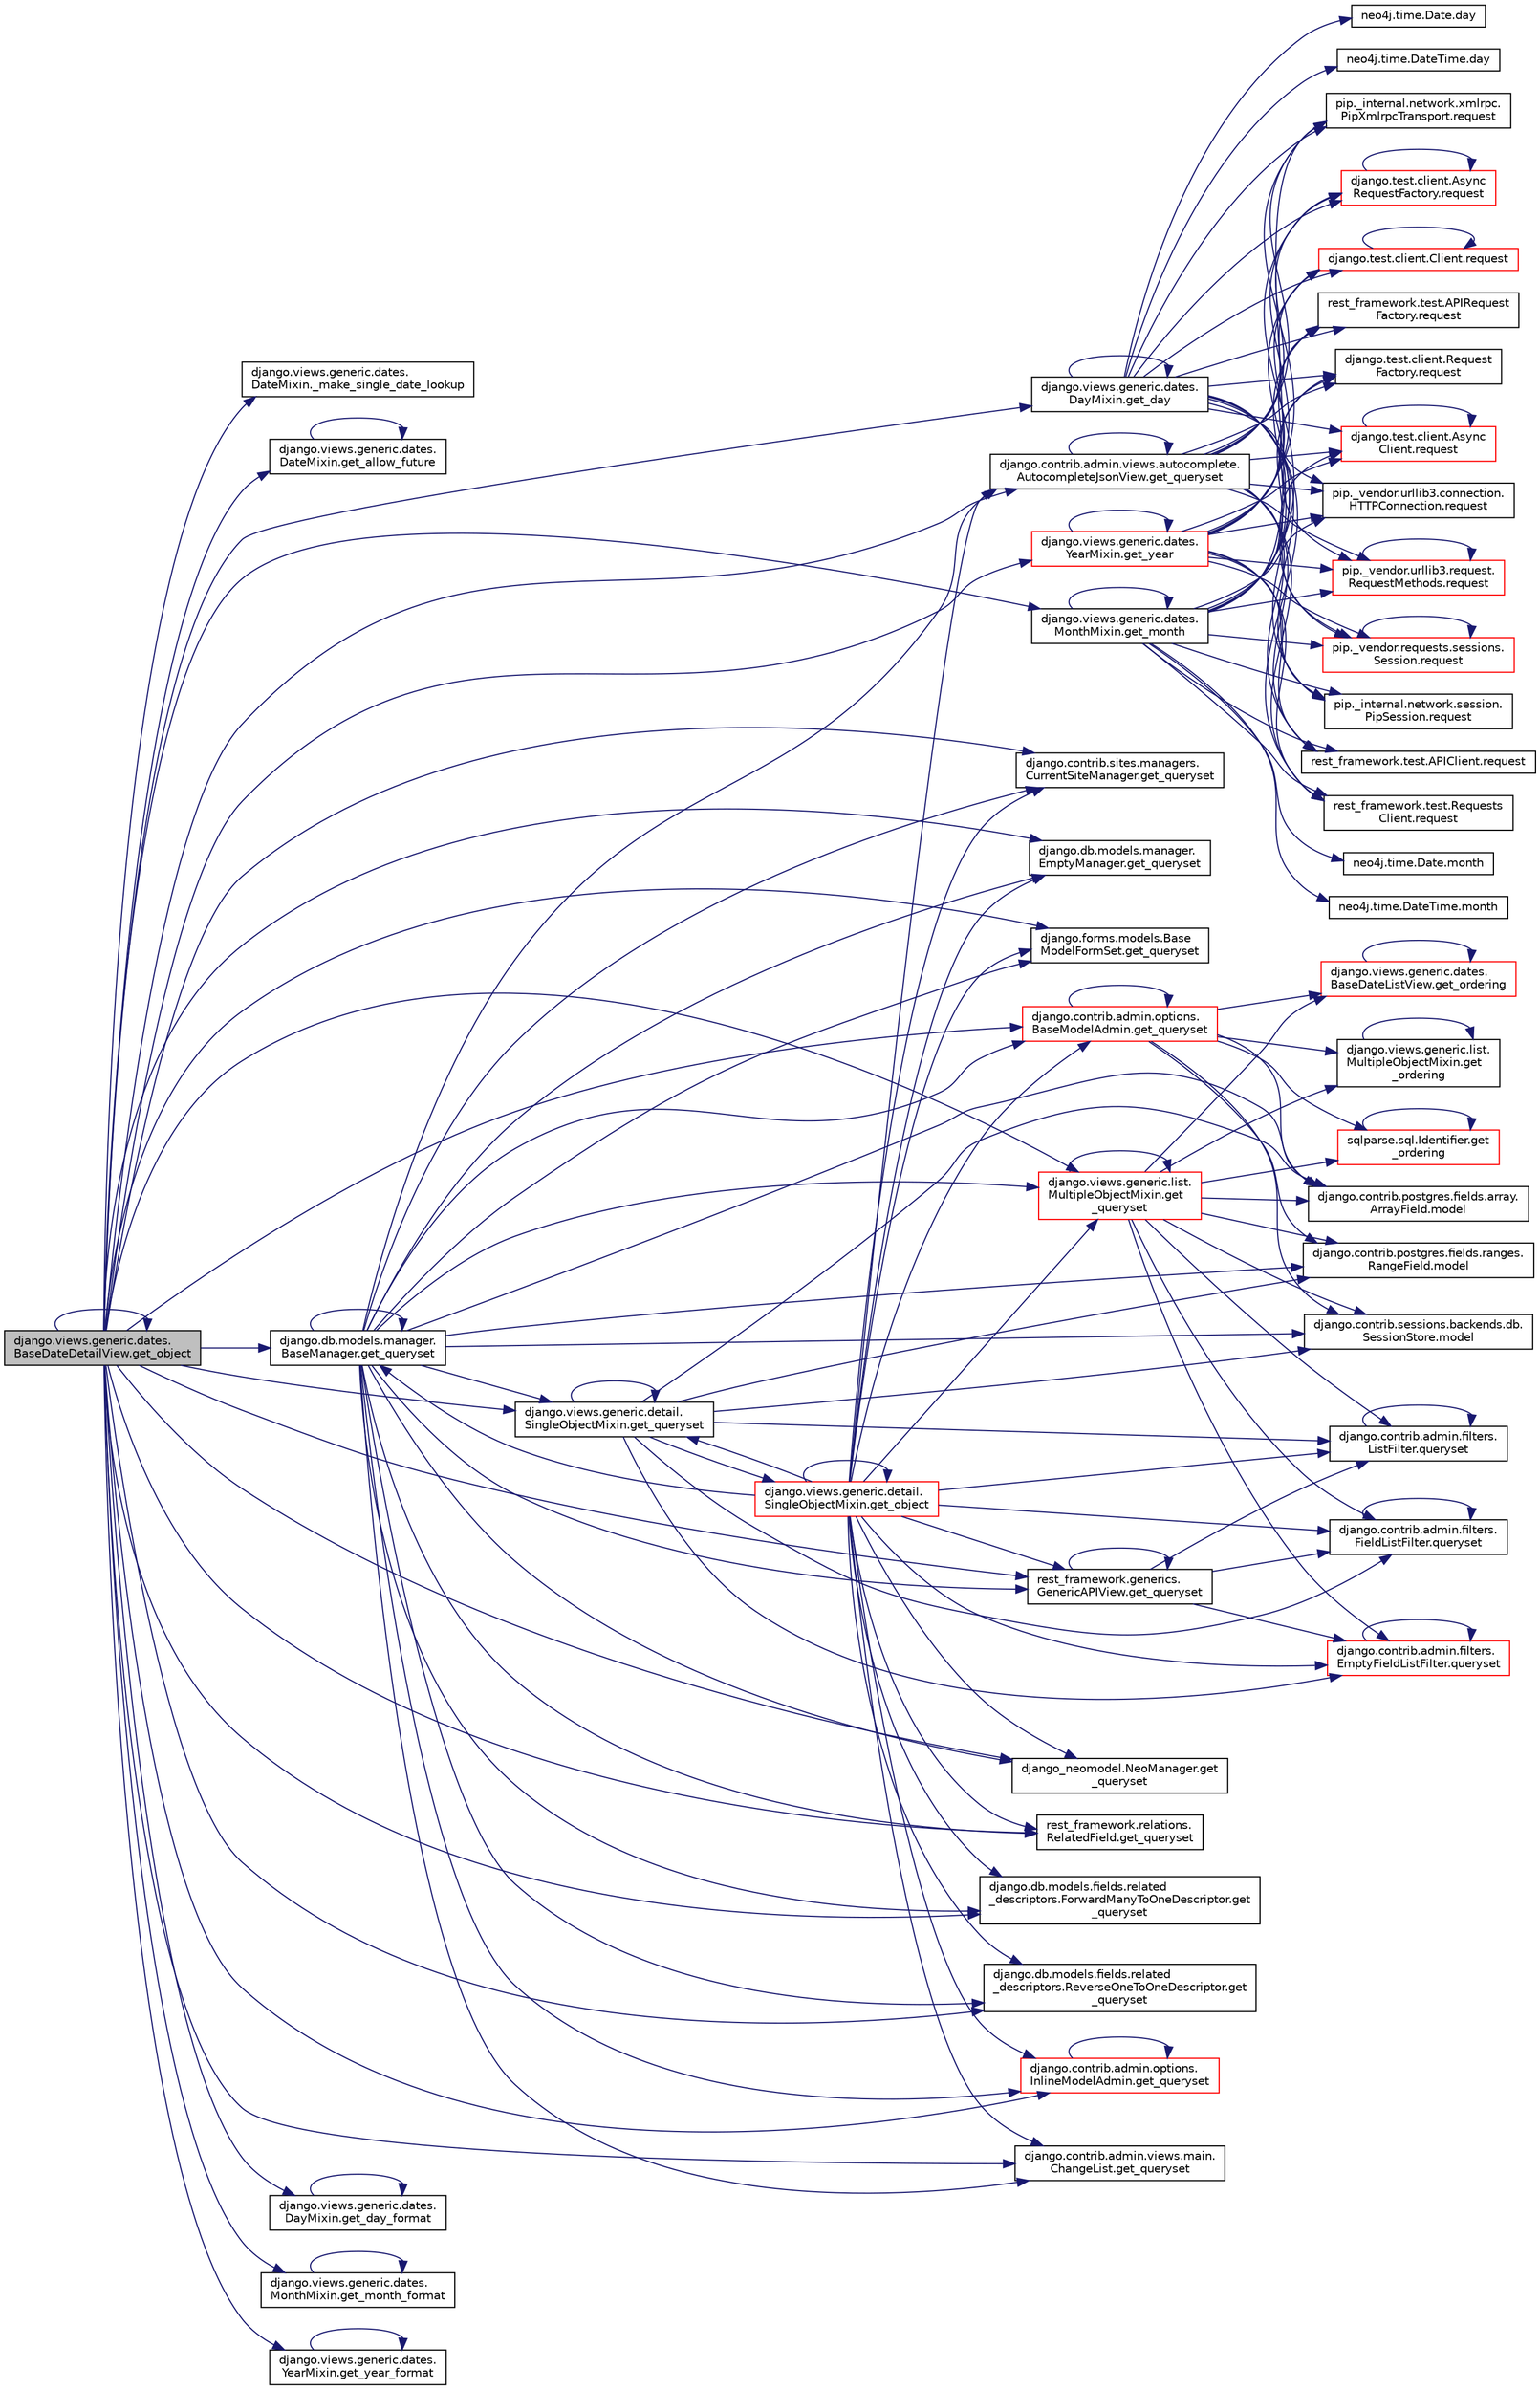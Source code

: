 digraph "django.views.generic.dates.BaseDateDetailView.get_object"
{
 // LATEX_PDF_SIZE
  edge [fontname="Helvetica",fontsize="10",labelfontname="Helvetica",labelfontsize="10"];
  node [fontname="Helvetica",fontsize="10",shape=record];
  rankdir="LR";
  Node1 [label="django.views.generic.dates.\lBaseDateDetailView.get_object",height=0.2,width=0.4,color="black", fillcolor="grey75", style="filled", fontcolor="black",tooltip=" "];
  Node1 -> Node2 [color="midnightblue",fontsize="10",style="solid",fontname="Helvetica"];
  Node2 [label="django.views.generic.dates.\lDateMixin._make_single_date_lookup",height=0.2,width=0.4,color="black", fillcolor="white", style="filled",URL="$d7/d82/classdjango_1_1views_1_1generic_1_1dates_1_1_date_mixin.html#ae7cef4fffacd8bf5680121abb0446dc0",tooltip=" "];
  Node1 -> Node3 [color="midnightblue",fontsize="10",style="solid",fontname="Helvetica"];
  Node3 [label="django.views.generic.dates.\lDateMixin.get_allow_future",height=0.2,width=0.4,color="black", fillcolor="white", style="filled",URL="$d7/d82/classdjango_1_1views_1_1generic_1_1dates_1_1_date_mixin.html#ae50a05c580239935df40fb744db3aaef",tooltip=" "];
  Node3 -> Node3 [color="midnightblue",fontsize="10",style="solid",fontname="Helvetica"];
  Node1 -> Node4 [color="midnightblue",fontsize="10",style="solid",fontname="Helvetica"];
  Node4 [label="django.views.generic.dates.\lDayMixin.get_day",height=0.2,width=0.4,color="black", fillcolor="white", style="filled",URL="$db/d20/classdjango_1_1views_1_1generic_1_1dates_1_1_day_mixin.html#a64010d8b7ba7da12f3a6bafd4abb7d81",tooltip=" "];
  Node4 -> Node5 [color="midnightblue",fontsize="10",style="solid",fontname="Helvetica"];
  Node5 [label="neo4j.time.Date.day",height=0.2,width=0.4,color="black", fillcolor="white", style="filled",URL="$d1/d6f/classneo4j_1_1time_1_1_date.html#ab95a282f99b0a448a518aafb3075244a",tooltip=" "];
  Node4 -> Node6 [color="midnightblue",fontsize="10",style="solid",fontname="Helvetica"];
  Node6 [label="neo4j.time.DateTime.day",height=0.2,width=0.4,color="black", fillcolor="white", style="filled",URL="$d4/dcd/classneo4j_1_1time_1_1_date_time.html#aec785c8929ac161ae9c7ea4c4b1adccd",tooltip=" "];
  Node4 -> Node4 [color="midnightblue",fontsize="10",style="solid",fontname="Helvetica"];
  Node4 -> Node7 [color="midnightblue",fontsize="10",style="solid",fontname="Helvetica"];
  Node7 [label="pip._internal.network.xmlrpc.\lPipXmlrpcTransport.request",height=0.2,width=0.4,color="black", fillcolor="white", style="filled",URL="$dd/d8a/classpip_1_1__internal_1_1network_1_1xmlrpc_1_1_pip_xmlrpc_transport.html#adb84317dcc522d845a56ce9cc4f82522",tooltip=" "];
  Node4 -> Node8 [color="midnightblue",fontsize="10",style="solid",fontname="Helvetica"];
  Node8 [label="django.test.client.Async\lRequestFactory.request",height=0.2,width=0.4,color="red", fillcolor="white", style="filled",URL="$d6/de5/classdjango_1_1test_1_1client_1_1_async_request_factory.html#a8dcee74bc0f05203aa2aa2aad95555a9",tooltip=" "];
  Node8 -> Node8 [color="midnightblue",fontsize="10",style="solid",fontname="Helvetica"];
  Node4 -> Node10 [color="midnightblue",fontsize="10",style="solid",fontname="Helvetica"];
  Node10 [label="django.test.client.Client.request",height=0.2,width=0.4,color="red", fillcolor="white", style="filled",URL="$d2/d2e/classdjango_1_1test_1_1client_1_1_client.html#a4b25cead120a234c08a522e016cb6138",tooltip=" "];
  Node10 -> Node10 [color="midnightblue",fontsize="10",style="solid",fontname="Helvetica"];
  Node4 -> Node15 [color="midnightblue",fontsize="10",style="solid",fontname="Helvetica"];
  Node15 [label="rest_framework.test.APIRequest\lFactory.request",height=0.2,width=0.4,color="black", fillcolor="white", style="filled",URL="$da/d3c/classrest__framework_1_1test_1_1_a_p_i_request_factory.html#abd5931aada009b9fb1f1577613acd058",tooltip=" "];
  Node4 -> Node16 [color="midnightblue",fontsize="10",style="solid",fontname="Helvetica"];
  Node16 [label="django.test.client.Request\lFactory.request",height=0.2,width=0.4,color="black", fillcolor="white", style="filled",URL="$db/d7f/classdjango_1_1test_1_1client_1_1_request_factory.html#a12550839ba4cbabcf38bff0d2ff69f0a",tooltip=" "];
  Node4 -> Node17 [color="midnightblue",fontsize="10",style="solid",fontname="Helvetica"];
  Node17 [label="django.test.client.Async\lClient.request",height=0.2,width=0.4,color="red", fillcolor="white", style="filled",URL="$d9/dd7/classdjango_1_1test_1_1client_1_1_async_client.html#a38330cfdf01cb69d3dd0bdb8b9777bd9",tooltip=" "];
  Node17 -> Node17 [color="midnightblue",fontsize="10",style="solid",fontname="Helvetica"];
  Node4 -> Node18 [color="midnightblue",fontsize="10",style="solid",fontname="Helvetica"];
  Node18 [label="pip._vendor.urllib3.connection.\lHTTPConnection.request",height=0.2,width=0.4,color="black", fillcolor="white", style="filled",URL="$d2/d75/classpip_1_1__vendor_1_1urllib3_1_1connection_1_1_h_t_t_p_connection.html#ae44707607a133fa0d27085cc2ea9ef85",tooltip=" "];
  Node4 -> Node19 [color="midnightblue",fontsize="10",style="solid",fontname="Helvetica"];
  Node19 [label="pip._vendor.urllib3.request.\lRequestMethods.request",height=0.2,width=0.4,color="red", fillcolor="white", style="filled",URL="$de/d48/classpip_1_1__vendor_1_1urllib3_1_1request_1_1_request_methods.html#a875ca454fac77c856bdf0cbe44f8fb64",tooltip=" "];
  Node19 -> Node19 [color="midnightblue",fontsize="10",style="solid",fontname="Helvetica"];
  Node4 -> Node50 [color="midnightblue",fontsize="10",style="solid",fontname="Helvetica"];
  Node50 [label="pip._vendor.requests.sessions.\lSession.request",height=0.2,width=0.4,color="red", fillcolor="white", style="filled",URL="$da/de9/classpip_1_1__vendor_1_1requests_1_1sessions_1_1_session.html#a718b60e99280c6ef1a346cb6dc0a90c8",tooltip=" "];
  Node50 -> Node50 [color="midnightblue",fontsize="10",style="solid",fontname="Helvetica"];
  Node4 -> Node480 [color="midnightblue",fontsize="10",style="solid",fontname="Helvetica"];
  Node480 [label="pip._internal.network.session.\lPipSession.request",height=0.2,width=0.4,color="black", fillcolor="white", style="filled",URL="$d9/dc2/classpip_1_1__internal_1_1network_1_1session_1_1_pip_session.html#a9c968f2f764cbd41db6684fafb5b1e6a",tooltip=" "];
  Node4 -> Node478 [color="midnightblue",fontsize="10",style="solid",fontname="Helvetica"];
  Node478 [label="rest_framework.test.APIClient.request",height=0.2,width=0.4,color="black", fillcolor="white", style="filled",URL="$da/d51/classrest__framework_1_1test_1_1_a_p_i_client.html#a77b55b2a0a90921243b61303fc37e59d",tooltip=" "];
  Node4 -> Node479 [color="midnightblue",fontsize="10",style="solid",fontname="Helvetica"];
  Node479 [label="rest_framework.test.Requests\lClient.request",height=0.2,width=0.4,color="black", fillcolor="white", style="filled",URL="$de/dc8/classrest__framework_1_1test_1_1_requests_client.html#ae6de53b1244ae8817b8bf8d6838b72ba",tooltip=" "];
  Node1 -> Node5526 [color="midnightblue",fontsize="10",style="solid",fontname="Helvetica"];
  Node5526 [label="django.views.generic.dates.\lDayMixin.get_day_format",height=0.2,width=0.4,color="black", fillcolor="white", style="filled",URL="$db/d20/classdjango_1_1views_1_1generic_1_1dates_1_1_day_mixin.html#a0d97b1cf37de962c21ff3da167072795",tooltip=" "];
  Node5526 -> Node5526 [color="midnightblue",fontsize="10",style="solid",fontname="Helvetica"];
  Node1 -> Node5527 [color="midnightblue",fontsize="10",style="solid",fontname="Helvetica"];
  Node5527 [label="django.views.generic.dates.\lMonthMixin.get_month",height=0.2,width=0.4,color="black", fillcolor="white", style="filled",URL="$de/d58/classdjango_1_1views_1_1generic_1_1dates_1_1_month_mixin.html#a1279c3c7a535b838a7693db7689a170d",tooltip=" "];
  Node5527 -> Node5527 [color="midnightblue",fontsize="10",style="solid",fontname="Helvetica"];
  Node5527 -> Node2636 [color="midnightblue",fontsize="10",style="solid",fontname="Helvetica"];
  Node2636 [label="neo4j.time.Date.month",height=0.2,width=0.4,color="black", fillcolor="white", style="filled",URL="$d1/d6f/classneo4j_1_1time_1_1_date.html#a3342b244a95e73d205aa3bc6571eb2ee",tooltip=" "];
  Node5527 -> Node2637 [color="midnightblue",fontsize="10",style="solid",fontname="Helvetica"];
  Node2637 [label="neo4j.time.DateTime.month",height=0.2,width=0.4,color="black", fillcolor="white", style="filled",URL="$d4/dcd/classneo4j_1_1time_1_1_date_time.html#a6cda574ba49b93ea584bb07d769b966f",tooltip=" "];
  Node5527 -> Node16 [color="midnightblue",fontsize="10",style="solid",fontname="Helvetica"];
  Node5527 -> Node8 [color="midnightblue",fontsize="10",style="solid",fontname="Helvetica"];
  Node5527 -> Node10 [color="midnightblue",fontsize="10",style="solid",fontname="Helvetica"];
  Node5527 -> Node17 [color="midnightblue",fontsize="10",style="solid",fontname="Helvetica"];
  Node5527 -> Node7 [color="midnightblue",fontsize="10",style="solid",fontname="Helvetica"];
  Node5527 -> Node15 [color="midnightblue",fontsize="10",style="solid",fontname="Helvetica"];
  Node5527 -> Node19 [color="midnightblue",fontsize="10",style="solid",fontname="Helvetica"];
  Node5527 -> Node478 [color="midnightblue",fontsize="10",style="solid",fontname="Helvetica"];
  Node5527 -> Node479 [color="midnightblue",fontsize="10",style="solid",fontname="Helvetica"];
  Node5527 -> Node18 [color="midnightblue",fontsize="10",style="solid",fontname="Helvetica"];
  Node5527 -> Node50 [color="midnightblue",fontsize="10",style="solid",fontname="Helvetica"];
  Node5527 -> Node480 [color="midnightblue",fontsize="10",style="solid",fontname="Helvetica"];
  Node1 -> Node5528 [color="midnightblue",fontsize="10",style="solid",fontname="Helvetica"];
  Node5528 [label="django.views.generic.dates.\lMonthMixin.get_month_format",height=0.2,width=0.4,color="black", fillcolor="white", style="filled",URL="$de/d58/classdjango_1_1views_1_1generic_1_1dates_1_1_month_mixin.html#a8159f506a4b83a0e6a7abc9c5b84b7aa",tooltip=" "];
  Node5528 -> Node5528 [color="midnightblue",fontsize="10",style="solid",fontname="Helvetica"];
  Node1 -> Node1 [color="midnightblue",fontsize="10",style="solid",fontname="Helvetica"];
  Node1 -> Node715 [color="midnightblue",fontsize="10",style="solid",fontname="Helvetica"];
  Node715 [label="django.contrib.admin.views.autocomplete.\lAutocompleteJsonView.get_queryset",height=0.2,width=0.4,color="black", fillcolor="white", style="filled",URL="$d5/d24/classdjango_1_1contrib_1_1admin_1_1views_1_1autocomplete_1_1_autocomplete_json_view.html#aeba422d947101bce361f0fd32ff7d4d4",tooltip=" "];
  Node715 -> Node715 [color="midnightblue",fontsize="10",style="solid",fontname="Helvetica"];
  Node715 -> Node16 [color="midnightblue",fontsize="10",style="solid",fontname="Helvetica"];
  Node715 -> Node8 [color="midnightblue",fontsize="10",style="solid",fontname="Helvetica"];
  Node715 -> Node10 [color="midnightblue",fontsize="10",style="solid",fontname="Helvetica"];
  Node715 -> Node17 [color="midnightblue",fontsize="10",style="solid",fontname="Helvetica"];
  Node715 -> Node7 [color="midnightblue",fontsize="10",style="solid",fontname="Helvetica"];
  Node715 -> Node15 [color="midnightblue",fontsize="10",style="solid",fontname="Helvetica"];
  Node715 -> Node18 [color="midnightblue",fontsize="10",style="solid",fontname="Helvetica"];
  Node715 -> Node19 [color="midnightblue",fontsize="10",style="solid",fontname="Helvetica"];
  Node715 -> Node50 [color="midnightblue",fontsize="10",style="solid",fontname="Helvetica"];
  Node715 -> Node480 [color="midnightblue",fontsize="10",style="solid",fontname="Helvetica"];
  Node715 -> Node478 [color="midnightblue",fontsize="10",style="solid",fontname="Helvetica"];
  Node715 -> Node479 [color="midnightblue",fontsize="10",style="solid",fontname="Helvetica"];
  Node1 -> Node716 [color="midnightblue",fontsize="10",style="solid",fontname="Helvetica"];
  Node716 [label="django.contrib.sites.managers.\lCurrentSiteManager.get_queryset",height=0.2,width=0.4,color="black", fillcolor="white", style="filled",URL="$dd/d05/classdjango_1_1contrib_1_1sites_1_1managers_1_1_current_site_manager.html#a62f5f3f9f1b932f3bcd36601d46e7509",tooltip=" "];
  Node1 -> Node717 [color="midnightblue",fontsize="10",style="solid",fontname="Helvetica"];
  Node717 [label="django.db.models.manager.\lBaseManager.get_queryset",height=0.2,width=0.4,color="black", fillcolor="white", style="filled",URL="$d1/d1c/classdjango_1_1db_1_1models_1_1manager_1_1_base_manager.html#af0391e929a911c2647412e6e030c28e8",tooltip="PROXIES TO QUERYSET #."];
  Node717 -> Node715 [color="midnightblue",fontsize="10",style="solid",fontname="Helvetica"];
  Node717 -> Node716 [color="midnightblue",fontsize="10",style="solid",fontname="Helvetica"];
  Node717 -> Node717 [color="midnightblue",fontsize="10",style="solid",fontname="Helvetica"];
  Node717 -> Node718 [color="midnightblue",fontsize="10",style="solid",fontname="Helvetica"];
  Node718 [label="django.db.models.manager.\lEmptyManager.get_queryset",height=0.2,width=0.4,color="black", fillcolor="white", style="filled",URL="$d6/da8/classdjango_1_1db_1_1models_1_1manager_1_1_empty_manager.html#a0a5e7cb6efe5e4cb3b15779cf64d1537",tooltip=" "];
  Node717 -> Node719 [color="midnightblue",fontsize="10",style="solid",fontname="Helvetica"];
  Node719 [label="django.forms.models.Base\lModelFormSet.get_queryset",height=0.2,width=0.4,color="black", fillcolor="white", style="filled",URL="$d5/d31/classdjango_1_1forms_1_1models_1_1_base_model_form_set.html#a0ac048453b4a14ff61ebb6c072c29e7e",tooltip=" "];
  Node717 -> Node720 [color="midnightblue",fontsize="10",style="solid",fontname="Helvetica"];
  Node720 [label="django.views.generic.detail.\lSingleObjectMixin.get_queryset",height=0.2,width=0.4,color="black", fillcolor="white", style="filled",URL="$d2/d8d/classdjango_1_1views_1_1generic_1_1detail_1_1_single_object_mixin.html#a7471c8ca174db55504da01b1a06cc5ba",tooltip=" "];
  Node720 -> Node721 [color="midnightblue",fontsize="10",style="solid",fontname="Helvetica"];
  Node721 [label="django.views.generic.detail.\lSingleObjectMixin.get_object",height=0.2,width=0.4,color="red", fillcolor="white", style="filled",URL="$d2/d8d/classdjango_1_1views_1_1generic_1_1detail_1_1_single_object_mixin.html#a2dd2bbde8d843929b3af3056125586d7",tooltip=" "];
  Node721 -> Node721 [color="midnightblue",fontsize="10",style="solid",fontname="Helvetica"];
  Node721 -> Node715 [color="midnightblue",fontsize="10",style="solid",fontname="Helvetica"];
  Node721 -> Node716 [color="midnightblue",fontsize="10",style="solid",fontname="Helvetica"];
  Node721 -> Node717 [color="midnightblue",fontsize="10",style="solid",fontname="Helvetica"];
  Node721 -> Node718 [color="midnightblue",fontsize="10",style="solid",fontname="Helvetica"];
  Node721 -> Node719 [color="midnightblue",fontsize="10",style="solid",fontname="Helvetica"];
  Node721 -> Node720 [color="midnightblue",fontsize="10",style="solid",fontname="Helvetica"];
  Node721 -> Node722 [color="midnightblue",fontsize="10",style="solid",fontname="Helvetica"];
  Node722 [label="django.views.generic.list.\lMultipleObjectMixin.get\l_queryset",height=0.2,width=0.4,color="red", fillcolor="white", style="filled",URL="$dc/db8/classdjango_1_1views_1_1generic_1_1list_1_1_multiple_object_mixin.html#ad98185a338be30a3a7327fbb7c3b4a1a",tooltip=" "];
  Node722 -> Node723 [color="midnightblue",fontsize="10",style="solid",fontname="Helvetica"];
  Node723 [label="django.views.generic.dates.\lBaseDateListView.get_ordering",height=0.2,width=0.4,color="red", fillcolor="white", style="filled",URL="$d7/d86/classdjango_1_1views_1_1generic_1_1dates_1_1_base_date_list_view.html#a1ca94aa4a283514ce26b0fb152c396bd",tooltip=" "];
  Node723 -> Node723 [color="midnightblue",fontsize="10",style="solid",fontname="Helvetica"];
  Node722 -> Node725 [color="midnightblue",fontsize="10",style="solid",fontname="Helvetica"];
  Node725 [label="django.views.generic.list.\lMultipleObjectMixin.get\l_ordering",height=0.2,width=0.4,color="black", fillcolor="white", style="filled",URL="$dc/db8/classdjango_1_1views_1_1generic_1_1list_1_1_multiple_object_mixin.html#aa09e16b01a6a48f7b9c56e658f68fc6e",tooltip=" "];
  Node725 -> Node725 [color="midnightblue",fontsize="10",style="solid",fontname="Helvetica"];
  Node722 -> Node726 [color="midnightblue",fontsize="10",style="solid",fontname="Helvetica"];
  Node726 [label="sqlparse.sql.Identifier.get\l_ordering",height=0.2,width=0.4,color="red", fillcolor="white", style="filled",URL="$dc/de2/classsqlparse_1_1sql_1_1_identifier.html#a6b953c54c399f3966775335ad1dc661d",tooltip=" "];
  Node726 -> Node726 [color="midnightblue",fontsize="10",style="solid",fontname="Helvetica"];
  Node722 -> Node722 [color="midnightblue",fontsize="10",style="solid",fontname="Helvetica"];
  Node722 -> Node264 [color="midnightblue",fontsize="10",style="solid",fontname="Helvetica"];
  Node264 [label="django.contrib.postgres.fields.array.\lArrayField.model",height=0.2,width=0.4,color="black", fillcolor="white", style="filled",URL="$dc/ddf/classdjango_1_1contrib_1_1postgres_1_1fields_1_1array_1_1_array_field.html#a43ec884d709f829e50c6881dc369ce94",tooltip=" "];
  Node722 -> Node265 [color="midnightblue",fontsize="10",style="solid",fontname="Helvetica"];
  Node265 [label="django.contrib.postgres.fields.ranges.\lRangeField.model",height=0.2,width=0.4,color="black", fillcolor="white", style="filled",URL="$d5/d99/classdjango_1_1contrib_1_1postgres_1_1fields_1_1ranges_1_1_range_field.html#a5f5cfd6917f141914484d606279cf20a",tooltip=" "];
  Node722 -> Node266 [color="midnightblue",fontsize="10",style="solid",fontname="Helvetica"];
  Node266 [label="django.contrib.sessions.backends.db.\lSessionStore.model",height=0.2,width=0.4,color="black", fillcolor="white", style="filled",URL="$d2/d1a/classdjango_1_1contrib_1_1sessions_1_1backends_1_1db_1_1_session_store.html#a9b2f42869f296eab5fab4dd5867285df",tooltip=" "];
  Node722 -> Node740 [color="midnightblue",fontsize="10",style="solid",fontname="Helvetica"];
  Node740 [label="django.contrib.admin.filters.\lListFilter.queryset",height=0.2,width=0.4,color="black", fillcolor="white", style="filled",URL="$da/ddb/classdjango_1_1contrib_1_1admin_1_1filters_1_1_list_filter.html#aed1f92493175185d1714cb763f6efa08",tooltip=" "];
  Node740 -> Node740 [color="midnightblue",fontsize="10",style="solid",fontname="Helvetica"];
  Node722 -> Node741 [color="midnightblue",fontsize="10",style="solid",fontname="Helvetica"];
  Node741 [label="django.contrib.admin.filters.\lFieldListFilter.queryset",height=0.2,width=0.4,color="black", fillcolor="white", style="filled",URL="$d1/d72/classdjango_1_1contrib_1_1admin_1_1filters_1_1_field_list_filter.html#a51704150dec2abf76f7d4dc23dcc64ab",tooltip=" "];
  Node741 -> Node741 [color="midnightblue",fontsize="10",style="solid",fontname="Helvetica"];
  Node722 -> Node742 [color="midnightblue",fontsize="10",style="solid",fontname="Helvetica"];
  Node742 [label="django.contrib.admin.filters.\lEmptyFieldListFilter.queryset",height=0.2,width=0.4,color="red", fillcolor="white", style="filled",URL="$d7/dde/classdjango_1_1contrib_1_1admin_1_1filters_1_1_empty_field_list_filter.html#a953c03e160e6f12fda9bf700c93d09c2",tooltip=" "];
  Node742 -> Node742 [color="midnightblue",fontsize="10",style="solid",fontname="Helvetica"];
  Node721 -> Node744 [color="midnightblue",fontsize="10",style="solid",fontname="Helvetica"];
  Node744 [label="django_neomodel.NeoManager.get\l_queryset",height=0.2,width=0.4,color="black", fillcolor="white", style="filled",URL="$da/d60/classdjango__neomodel_1_1_neo_manager.html#a7e3562da1326a56612c8d989803cf747",tooltip=" "];
  Node721 -> Node745 [color="midnightblue",fontsize="10",style="solid",fontname="Helvetica"];
  Node745 [label="rest_framework.generics.\lGenericAPIView.get_queryset",height=0.2,width=0.4,color="black", fillcolor="white", style="filled",URL="$d9/d8f/classrest__framework_1_1generics_1_1_generic_a_p_i_view.html#a944b66f9ec49a9d053f34f77f22074da",tooltip=" "];
  Node745 -> Node745 [color="midnightblue",fontsize="10",style="solid",fontname="Helvetica"];
  Node745 -> Node740 [color="midnightblue",fontsize="10",style="solid",fontname="Helvetica"];
  Node745 -> Node741 [color="midnightblue",fontsize="10",style="solid",fontname="Helvetica"];
  Node745 -> Node742 [color="midnightblue",fontsize="10",style="solid",fontname="Helvetica"];
  Node721 -> Node746 [color="midnightblue",fontsize="10",style="solid",fontname="Helvetica"];
  Node746 [label="rest_framework.relations.\lRelatedField.get_queryset",height=0.2,width=0.4,color="black", fillcolor="white", style="filled",URL="$d4/d5c/classrest__framework_1_1relations_1_1_related_field.html#ab7b694008ab6552b950b0b1322d5fad1",tooltip=" "];
  Node721 -> Node747 [color="midnightblue",fontsize="10",style="solid",fontname="Helvetica"];
  Node747 [label="django.db.models.fields.related\l_descriptors.ForwardManyToOneDescriptor.get\l_queryset",height=0.2,width=0.4,color="black", fillcolor="white", style="filled",URL="$d8/d45/classdjango_1_1db_1_1models_1_1fields_1_1related__descriptors_1_1_forward_many_to_one_descriptor.html#a36718f48e6763e2926e8397e318e1322",tooltip=" "];
  Node721 -> Node748 [color="midnightblue",fontsize="10",style="solid",fontname="Helvetica"];
  Node748 [label="django.db.models.fields.related\l_descriptors.ReverseOneToOneDescriptor.get\l_queryset",height=0.2,width=0.4,color="black", fillcolor="white", style="filled",URL="$da/d7c/classdjango_1_1db_1_1models_1_1fields_1_1related__descriptors_1_1_reverse_one_to_one_descriptor.html#afb05e6f36e1366af21cb7ee1fa654cd7",tooltip=" "];
  Node721 -> Node749 [color="midnightblue",fontsize="10",style="solid",fontname="Helvetica"];
  Node749 [label="django.contrib.admin.options.\lBaseModelAdmin.get_queryset",height=0.2,width=0.4,color="red", fillcolor="white", style="filled",URL="$d3/dd6/classdjango_1_1contrib_1_1admin_1_1options_1_1_base_model_admin.html#a9dc124c9d075b1782f0338dd500ec940",tooltip=" "];
  Node749 -> Node723 [color="midnightblue",fontsize="10",style="solid",fontname="Helvetica"];
  Node749 -> Node725 [color="midnightblue",fontsize="10",style="solid",fontname="Helvetica"];
  Node749 -> Node726 [color="midnightblue",fontsize="10",style="solid",fontname="Helvetica"];
  Node749 -> Node749 [color="midnightblue",fontsize="10",style="solid",fontname="Helvetica"];
  Node749 -> Node264 [color="midnightblue",fontsize="10",style="solid",fontname="Helvetica"];
  Node749 -> Node265 [color="midnightblue",fontsize="10",style="solid",fontname="Helvetica"];
  Node749 -> Node266 [color="midnightblue",fontsize="10",style="solid",fontname="Helvetica"];
  Node721 -> Node750 [color="midnightblue",fontsize="10",style="solid",fontname="Helvetica"];
  Node750 [label="django.contrib.admin.options.\lInlineModelAdmin.get_queryset",height=0.2,width=0.4,color="red", fillcolor="white", style="filled",URL="$db/dbb/classdjango_1_1contrib_1_1admin_1_1options_1_1_inline_model_admin.html#adac95e1d43e73c3c82981ad56f2d62e2",tooltip=" "];
  Node750 -> Node750 [color="midnightblue",fontsize="10",style="solid",fontname="Helvetica"];
  Node721 -> Node752 [color="midnightblue",fontsize="10",style="solid",fontname="Helvetica"];
  Node752 [label="django.contrib.admin.views.main.\lChangeList.get_queryset",height=0.2,width=0.4,color="black", fillcolor="white", style="filled",URL="$d7/d58/classdjango_1_1contrib_1_1admin_1_1views_1_1main_1_1_change_list.html#a41f8c78806f49d2ff9e3857f046de3fb",tooltip=" "];
  Node721 -> Node740 [color="midnightblue",fontsize="10",style="solid",fontname="Helvetica"];
  Node721 -> Node741 [color="midnightblue",fontsize="10",style="solid",fontname="Helvetica"];
  Node721 -> Node742 [color="midnightblue",fontsize="10",style="solid",fontname="Helvetica"];
  Node720 -> Node720 [color="midnightblue",fontsize="10",style="solid",fontname="Helvetica"];
  Node720 -> Node264 [color="midnightblue",fontsize="10",style="solid",fontname="Helvetica"];
  Node720 -> Node265 [color="midnightblue",fontsize="10",style="solid",fontname="Helvetica"];
  Node720 -> Node266 [color="midnightblue",fontsize="10",style="solid",fontname="Helvetica"];
  Node720 -> Node740 [color="midnightblue",fontsize="10",style="solid",fontname="Helvetica"];
  Node720 -> Node741 [color="midnightblue",fontsize="10",style="solid",fontname="Helvetica"];
  Node720 -> Node742 [color="midnightblue",fontsize="10",style="solid",fontname="Helvetica"];
  Node717 -> Node722 [color="midnightblue",fontsize="10",style="solid",fontname="Helvetica"];
  Node717 -> Node744 [color="midnightblue",fontsize="10",style="solid",fontname="Helvetica"];
  Node717 -> Node745 [color="midnightblue",fontsize="10",style="solid",fontname="Helvetica"];
  Node717 -> Node746 [color="midnightblue",fontsize="10",style="solid",fontname="Helvetica"];
  Node717 -> Node747 [color="midnightblue",fontsize="10",style="solid",fontname="Helvetica"];
  Node717 -> Node748 [color="midnightblue",fontsize="10",style="solid",fontname="Helvetica"];
  Node717 -> Node749 [color="midnightblue",fontsize="10",style="solid",fontname="Helvetica"];
  Node717 -> Node750 [color="midnightblue",fontsize="10",style="solid",fontname="Helvetica"];
  Node717 -> Node752 [color="midnightblue",fontsize="10",style="solid",fontname="Helvetica"];
  Node717 -> Node264 [color="midnightblue",fontsize="10",style="solid",fontname="Helvetica"];
  Node717 -> Node265 [color="midnightblue",fontsize="10",style="solid",fontname="Helvetica"];
  Node717 -> Node266 [color="midnightblue",fontsize="10",style="solid",fontname="Helvetica"];
  Node1 -> Node718 [color="midnightblue",fontsize="10",style="solid",fontname="Helvetica"];
  Node1 -> Node719 [color="midnightblue",fontsize="10",style="solid",fontname="Helvetica"];
  Node1 -> Node720 [color="midnightblue",fontsize="10",style="solid",fontname="Helvetica"];
  Node1 -> Node722 [color="midnightblue",fontsize="10",style="solid",fontname="Helvetica"];
  Node1 -> Node744 [color="midnightblue",fontsize="10",style="solid",fontname="Helvetica"];
  Node1 -> Node745 [color="midnightblue",fontsize="10",style="solid",fontname="Helvetica"];
  Node1 -> Node746 [color="midnightblue",fontsize="10",style="solid",fontname="Helvetica"];
  Node1 -> Node747 [color="midnightblue",fontsize="10",style="solid",fontname="Helvetica"];
  Node1 -> Node748 [color="midnightblue",fontsize="10",style="solid",fontname="Helvetica"];
  Node1 -> Node749 [color="midnightblue",fontsize="10",style="solid",fontname="Helvetica"];
  Node1 -> Node750 [color="midnightblue",fontsize="10",style="solid",fontname="Helvetica"];
  Node1 -> Node752 [color="midnightblue",fontsize="10",style="solid",fontname="Helvetica"];
  Node1 -> Node5529 [color="midnightblue",fontsize="10",style="solid",fontname="Helvetica"];
  Node5529 [label="django.views.generic.dates.\lYearMixin.get_year",height=0.2,width=0.4,color="red", fillcolor="white", style="filled",URL="$d6/ddf/classdjango_1_1views_1_1generic_1_1dates_1_1_year_mixin.html#afb629cc343db7be8dc8a55660fd016d7",tooltip=" "];
  Node5529 -> Node5529 [color="midnightblue",fontsize="10",style="solid",fontname="Helvetica"];
  Node5529 -> Node7 [color="midnightblue",fontsize="10",style="solid",fontname="Helvetica"];
  Node5529 -> Node16 [color="midnightblue",fontsize="10",style="solid",fontname="Helvetica"];
  Node5529 -> Node8 [color="midnightblue",fontsize="10",style="solid",fontname="Helvetica"];
  Node5529 -> Node10 [color="midnightblue",fontsize="10",style="solid",fontname="Helvetica"];
  Node5529 -> Node17 [color="midnightblue",fontsize="10",style="solid",fontname="Helvetica"];
  Node5529 -> Node18 [color="midnightblue",fontsize="10",style="solid",fontname="Helvetica"];
  Node5529 -> Node19 [color="midnightblue",fontsize="10",style="solid",fontname="Helvetica"];
  Node5529 -> Node50 [color="midnightblue",fontsize="10",style="solid",fontname="Helvetica"];
  Node5529 -> Node480 [color="midnightblue",fontsize="10",style="solid",fontname="Helvetica"];
  Node5529 -> Node15 [color="midnightblue",fontsize="10",style="solid",fontname="Helvetica"];
  Node5529 -> Node478 [color="midnightblue",fontsize="10",style="solid",fontname="Helvetica"];
  Node5529 -> Node479 [color="midnightblue",fontsize="10",style="solid",fontname="Helvetica"];
  Node1 -> Node5530 [color="midnightblue",fontsize="10",style="solid",fontname="Helvetica"];
  Node5530 [label="django.views.generic.dates.\lYearMixin.get_year_format",height=0.2,width=0.4,color="black", fillcolor="white", style="filled",URL="$d6/ddf/classdjango_1_1views_1_1generic_1_1dates_1_1_year_mixin.html#a79c300a32426bdc6f377aacc5623a51d",tooltip=" "];
  Node5530 -> Node5530 [color="midnightblue",fontsize="10",style="solid",fontname="Helvetica"];
}
